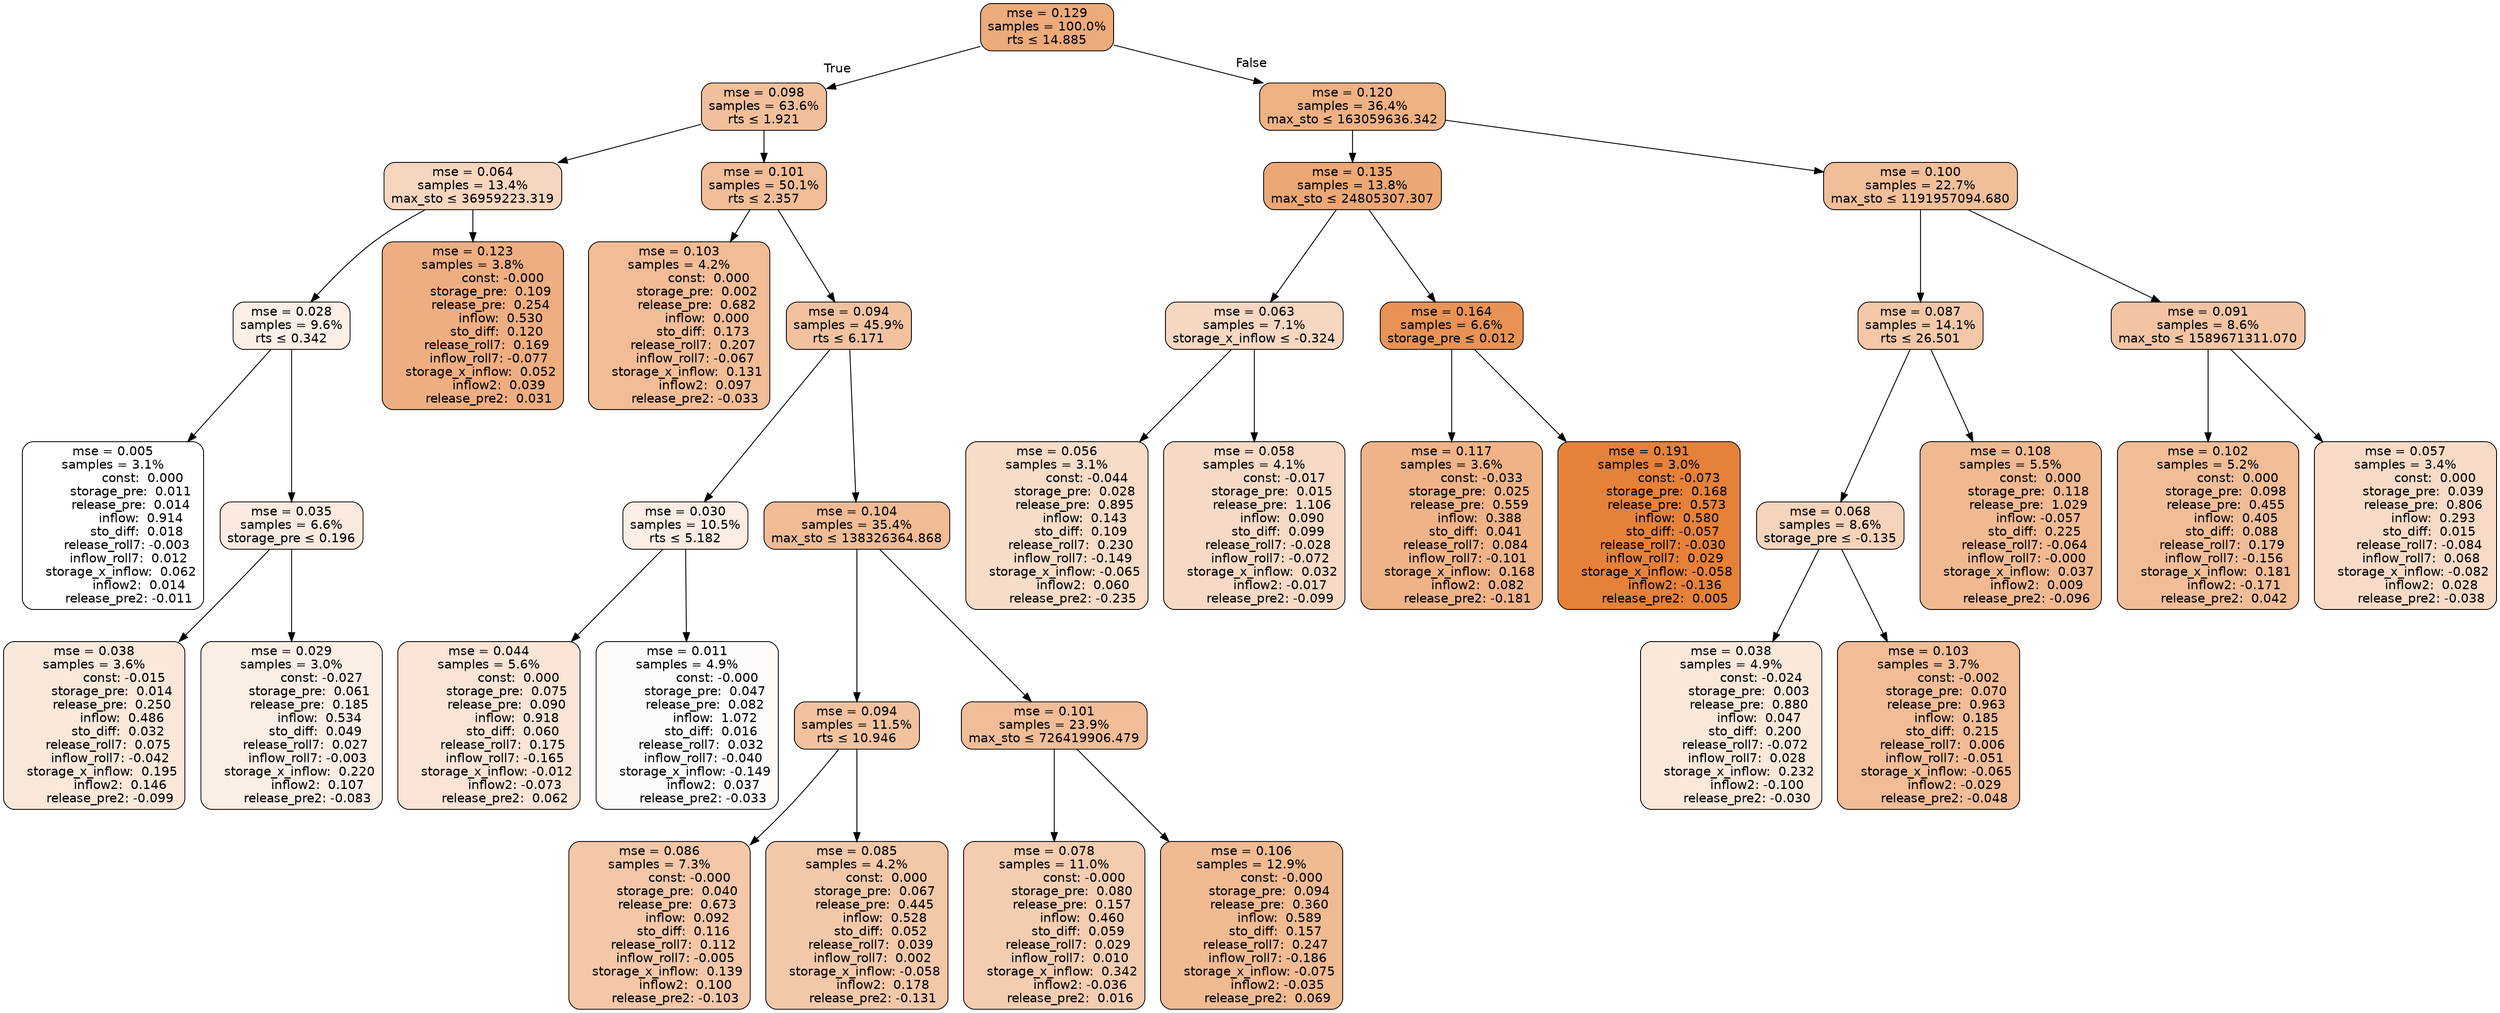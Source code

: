 digraph tree {
bgcolor="transparent"
node [shape=rectangle, style="filled, rounded", color="black", fontname=helvetica] ;
edge [fontname=helvetica] ;
	"0" [label="mse = 0.129
samples = 100.0%
rts &le; 14.885", fillcolor="#edaa7a"]
	"1" [label="mse = 0.098
samples = 63.6%
rts &le; 1.921", fillcolor="#f1bf9b"]
	"2" [label="mse = 0.064
samples = 13.4%
max_sto &le; 36959223.319", fillcolor="#f6d6bf"]
	"3" [label="mse = 0.028
samples = 9.6%
rts &le; 0.342", fillcolor="#fbefe6"]
	"4" [label="mse = 0.005
samples = 3.1%
               const:  0.000
         storage_pre:  0.011
         release_pre:  0.014
              inflow:  0.914
            sto_diff:  0.018
       release_roll7: -0.003
        inflow_roll7:  0.012
    storage_x_inflow:  0.062
             inflow2:  0.014
        release_pre2: -0.011", fillcolor="#ffffff"]
	"5" [label="mse = 0.035
samples = 6.6%
storage_pre &le; 0.196", fillcolor="#faeadf"]
	"6" [label="mse = 0.038
samples = 3.6%
               const: -0.015
         storage_pre:  0.014
         release_pre:  0.250
              inflow:  0.486
            sto_diff:  0.032
       release_roll7:  0.075
        inflow_roll7: -0.042
    storage_x_inflow:  0.195
             inflow2:  0.146
        release_pre2: -0.099", fillcolor="#fae8db"]
	"7" [label="mse = 0.029
samples = 3.0%
               const: -0.027
         storage_pre:  0.061
         release_pre:  0.185
              inflow:  0.534
            sto_diff:  0.049
       release_roll7:  0.027
        inflow_roll7: -0.003
    storage_x_inflow:  0.220
             inflow2:  0.107
        release_pre2: -0.083", fillcolor="#fbeee5"]
	"8" [label="mse = 0.123
samples = 3.8%
               const: -0.000
         storage_pre:  0.109
         release_pre:  0.254
              inflow:  0.530
            sto_diff:  0.120
       release_roll7:  0.169
        inflow_roll7: -0.077
    storage_x_inflow:  0.052
             inflow2:  0.039
        release_pre2:  0.031", fillcolor="#eeae81"]
	"9" [label="mse = 0.101
samples = 50.1%
rts &le; 2.357", fillcolor="#f1bd98"]
	"10" [label="mse = 0.103
samples = 4.2%
               const:  0.000
         storage_pre:  0.002
         release_pre:  0.682
              inflow:  0.000
            sto_diff:  0.173
       release_roll7:  0.207
        inflow_roll7: -0.067
    storage_x_inflow:  0.131
             inflow2:  0.097
        release_pre2: -0.033", fillcolor="#f1bc96"]
	"11" [label="mse = 0.094
samples = 45.9%
rts &le; 6.171", fillcolor="#f2c2a0"]
	"12" [label="mse = 0.030
samples = 10.5%
rts &le; 5.182", fillcolor="#fbede3"]
	"13" [label="mse = 0.044
samples = 5.6%
               const:  0.000
         storage_pre:  0.075
         release_pre:  0.090
              inflow:  0.918
            sto_diff:  0.060
       release_roll7:  0.175
        inflow_roll7: -0.165
    storage_x_inflow: -0.012
             inflow2: -0.073
        release_pre2:  0.062", fillcolor="#f9e4d5"]
	"14" [label="mse = 0.011
samples = 4.9%
               const: -0.000
         storage_pre:  0.047
         release_pre:  0.082
              inflow:  1.072
            sto_diff:  0.016
       release_roll7:  0.032
        inflow_roll7: -0.040
    storage_x_inflow: -0.149
             inflow2:  0.037
        release_pre2: -0.033", fillcolor="#fefaf8"]
	"15" [label="mse = 0.104
samples = 35.4%
max_sto &le; 138326364.868", fillcolor="#f1bb95"]
	"16" [label="mse = 0.094
samples = 11.5%
rts &le; 10.946", fillcolor="#f2c29f"]
	"17" [label="mse = 0.086
samples = 7.3%
               const: -0.000
         storage_pre:  0.040
         release_pre:  0.673
              inflow:  0.092
            sto_diff:  0.116
       release_roll7:  0.112
        inflow_roll7: -0.005
    storage_x_inflow:  0.139
             inflow2:  0.100
        release_pre2: -0.103", fillcolor="#f3c7a8"]
	"18" [label="mse = 0.085
samples = 4.2%
               const:  0.000
         storage_pre:  0.067
         release_pre:  0.445
              inflow:  0.528
            sto_diff:  0.052
       release_roll7:  0.039
        inflow_roll7:  0.002
    storage_x_inflow: -0.058
             inflow2:  0.178
        release_pre2: -0.131", fillcolor="#f3c8a9"]
	"19" [label="mse = 0.101
samples = 23.9%
max_sto &le; 726419906.479", fillcolor="#f1bd98"]
	"20" [label="mse = 0.078
samples = 11.0%
               const: -0.000
         storage_pre:  0.080
         release_pre:  0.157
              inflow:  0.460
            sto_diff:  0.059
       release_roll7:  0.029
        inflow_roll7:  0.010
    storage_x_inflow:  0.342
             inflow2: -0.036
        release_pre2:  0.016", fillcolor="#f4cdb1"]
	"21" [label="mse = 0.106
samples = 12.9%
               const: -0.000
         storage_pre:  0.094
         release_pre:  0.360
              inflow:  0.589
            sto_diff:  0.157
       release_roll7:  0.247
        inflow_roll7: -0.186
    storage_x_inflow: -0.075
             inflow2: -0.035
        release_pre2:  0.069", fillcolor="#f0ba92"]
	"22" [label="mse = 0.120
samples = 36.4%
max_sto &le; 163059636.342", fillcolor="#eeb184"]
	"23" [label="mse = 0.135
samples = 13.8%
max_sto &le; 24805307.307", fillcolor="#eca774"]
	"24" [label="mse = 0.063
samples = 7.1%
storage_x_inflow &le; -0.324", fillcolor="#f6d7c1"]
	"25" [label="mse = 0.056
samples = 3.1%
               const: -0.044
         storage_pre:  0.028
         release_pre:  0.895
              inflow:  0.143
            sto_diff:  0.109
       release_roll7:  0.230
        inflow_roll7: -0.149
    storage_x_inflow: -0.065
             inflow2:  0.060
        release_pre2: -0.235", fillcolor="#f7dcc8"]
	"26" [label="mse = 0.058
samples = 4.1%
               const: -0.017
         storage_pre:  0.015
         release_pre:  1.106
              inflow:  0.090
            sto_diff:  0.099
       release_roll7: -0.028
        inflow_roll7: -0.072
    storage_x_inflow:  0.032
             inflow2: -0.017
        release_pre2: -0.099", fillcolor="#f7dac5"]
	"27" [label="mse = 0.164
samples = 6.6%
storage_pre &le; 0.012", fillcolor="#e89355"]
	"28" [label="mse = 0.117
samples = 3.6%
               const: -0.033
         storage_pre:  0.025
         release_pre:  0.559
              inflow:  0.388
            sto_diff:  0.041
       release_roll7:  0.084
        inflow_roll7: -0.101
    storage_x_inflow:  0.168
             inflow2:  0.082
        release_pre2: -0.181", fillcolor="#efb387"]
	"29" [label="mse = 0.191
samples = 3.0%
               const: -0.073
         storage_pre:  0.168
         release_pre:  0.573
              inflow:  0.580
            sto_diff: -0.057
       release_roll7: -0.030
        inflow_roll7:  0.029
    storage_x_inflow: -0.058
             inflow2: -0.136
        release_pre2:  0.005", fillcolor="#e58139"]
	"30" [label="mse = 0.100
samples = 22.7%
max_sto &le; 1191957094.680", fillcolor="#f1be9a"]
	"31" [label="mse = 0.087
samples = 14.1%
rts &le; 26.501", fillcolor="#f3c7a7"]
	"32" [label="mse = 0.068
samples = 8.6%
storage_pre &le; -0.135", fillcolor="#f6d3bb"]
	"33" [label="mse = 0.038
samples = 4.9%
               const: -0.024
         storage_pre:  0.003
         release_pre:  0.880
              inflow:  0.047
            sto_diff:  0.200
       release_roll7: -0.072
        inflow_roll7:  0.028
    storage_x_inflow:  0.232
             inflow2: -0.100
        release_pre2: -0.030", fillcolor="#fae8db"]
	"34" [label="mse = 0.103
samples = 3.7%
               const: -0.002
         storage_pre:  0.070
         release_pre:  0.963
              inflow:  0.185
            sto_diff:  0.215
       release_roll7:  0.006
        inflow_roll7: -0.051
    storage_x_inflow: -0.065
             inflow2: -0.029
        release_pre2: -0.048", fillcolor="#f1bc96"]
	"35" [label="mse = 0.108
samples = 5.5%
               const:  0.000
         storage_pre:  0.118
         release_pre:  1.029
              inflow: -0.057
            sto_diff:  0.225
       release_roll7: -0.064
        inflow_roll7: -0.000
    storage_x_inflow:  0.037
             inflow2:  0.009
        release_pre2: -0.096", fillcolor="#f0b991"]
	"36" [label="mse = 0.091
samples = 8.6%
max_sto &le; 1589671311.070", fillcolor="#f2c4a3"]
	"37" [label="mse = 0.102
samples = 5.2%
               const:  0.000
         storage_pre:  0.098
         release_pre:  0.455
              inflow:  0.405
            sto_diff:  0.088
       release_roll7:  0.179
        inflow_roll7: -0.156
    storage_x_inflow:  0.181
             inflow2: -0.171
        release_pre2:  0.042", fillcolor="#f1bd97"]
	"38" [label="mse = 0.057
samples = 3.4%
               const:  0.000
         storage_pre:  0.039
         release_pre:  0.806
              inflow:  0.293
            sto_diff:  0.015
       release_roll7: -0.084
        inflow_roll7:  0.068
    storage_x_inflow: -0.082
             inflow2:  0.028
        release_pre2: -0.038", fillcolor="#f7dbc7"]

	"0" -> "1" [labeldistance=2.5, labelangle=45, headlabel="True"]
	"1" -> "2"
	"2" -> "3"
	"3" -> "4"
	"3" -> "5"
	"5" -> "6"
	"5" -> "7"
	"2" -> "8"
	"1" -> "9"
	"9" -> "10"
	"9" -> "11"
	"11" -> "12"
	"12" -> "13"
	"12" -> "14"
	"11" -> "15"
	"15" -> "16"
	"16" -> "17"
	"16" -> "18"
	"15" -> "19"
	"19" -> "20"
	"19" -> "21"
	"0" -> "22" [labeldistance=2.5, labelangle=-45, headlabel="False"]
	"22" -> "23"
	"23" -> "24"
	"24" -> "25"
	"24" -> "26"
	"23" -> "27"
	"27" -> "28"
	"27" -> "29"
	"22" -> "30"
	"30" -> "31"
	"31" -> "32"
	"32" -> "33"
	"32" -> "34"
	"31" -> "35"
	"30" -> "36"
	"36" -> "37"
	"36" -> "38"
}
